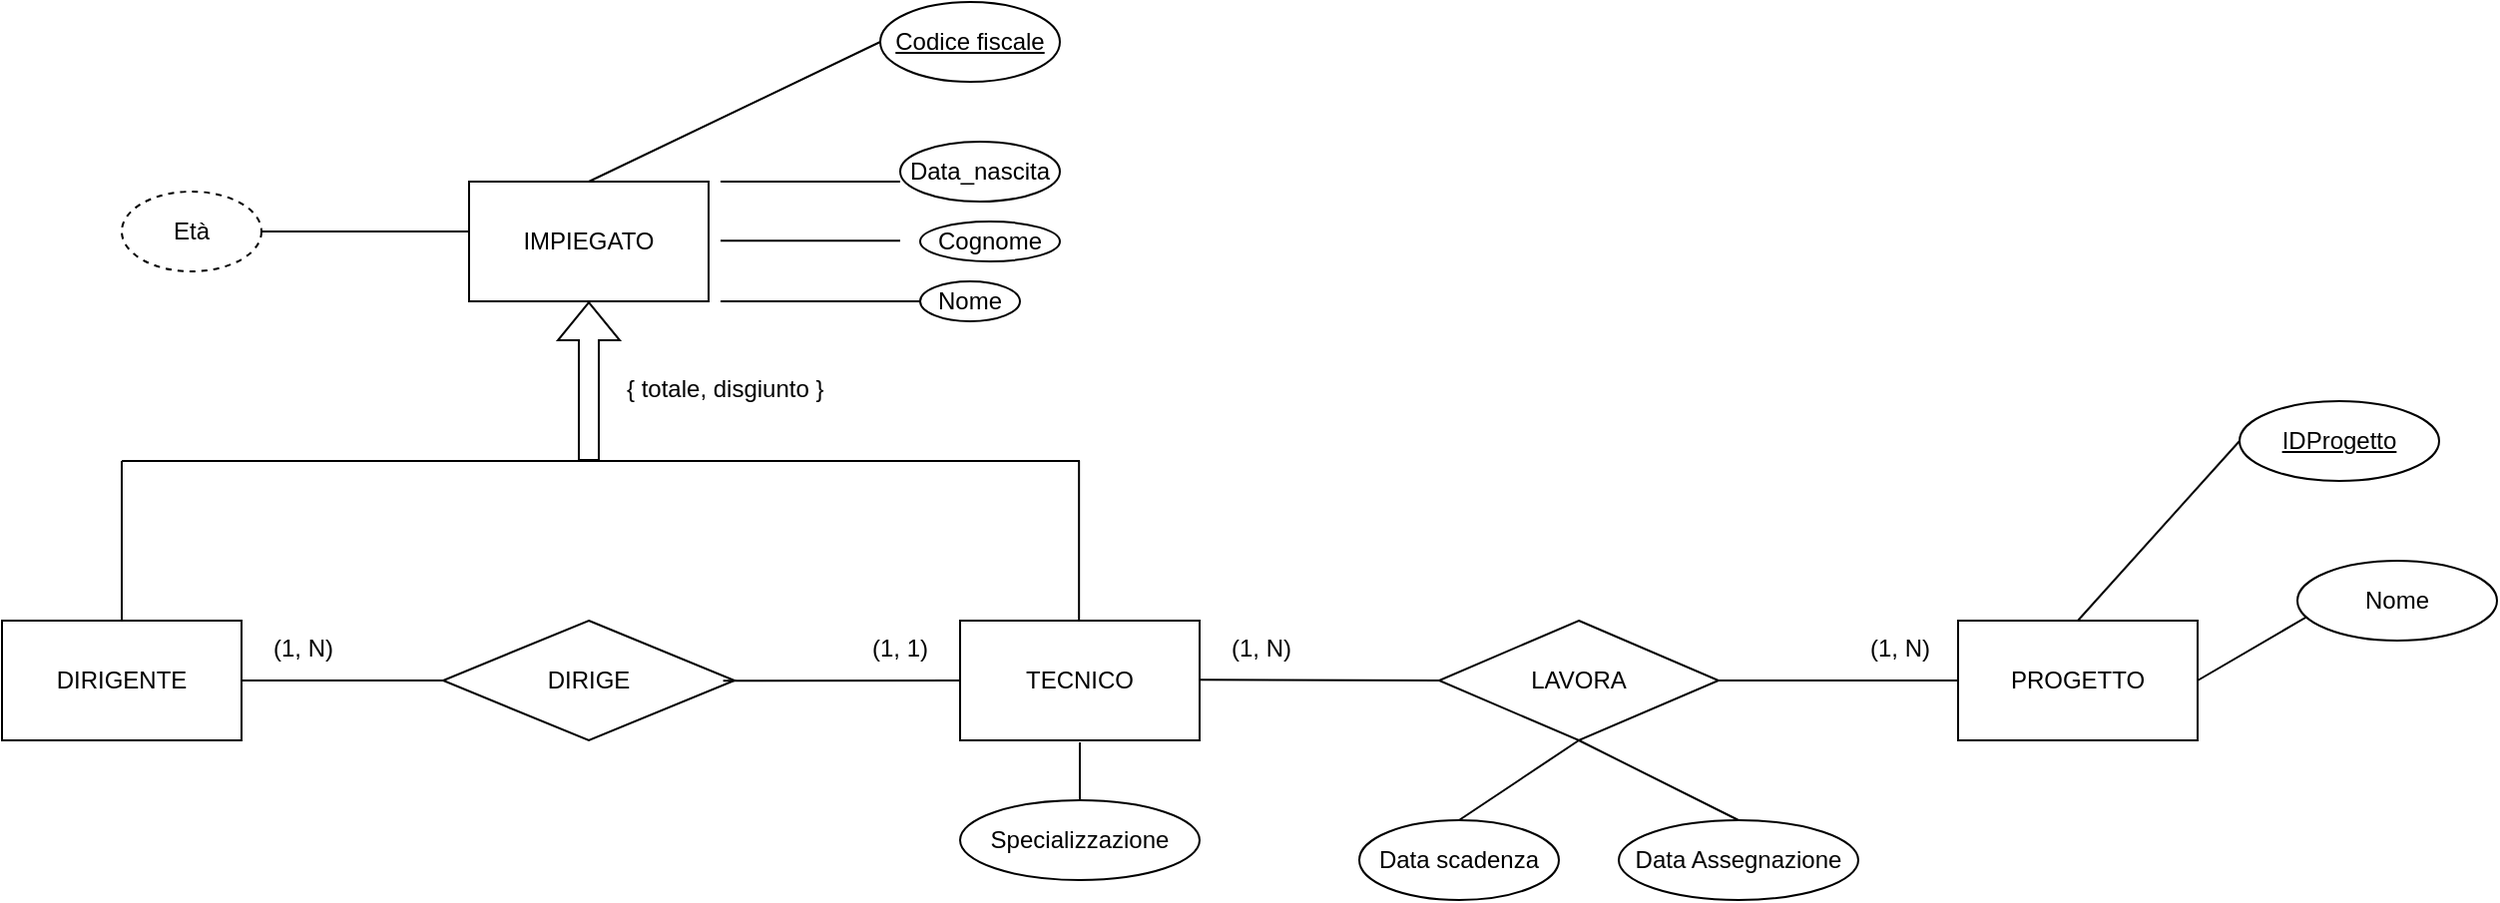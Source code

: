 <mxfile version="27.2.0">
  <diagram name="Pagina-1" id="6dlJUnSuyn3KOn1b6KCy">
    <mxGraphModel dx="883" dy="1566" grid="1" gridSize="10" guides="1" tooltips="1" connect="1" arrows="1" fold="1" page="1" pageScale="1" pageWidth="827" pageHeight="1169" math="0" shadow="0">
      <root>
        <mxCell id="0" />
        <mxCell id="1" parent="0" />
        <mxCell id="YtHbf_Gbpa3XFetXYe-O-2" value="DIRIGENTE" style="rounded=0;whiteSpace=wrap;html=1;" vertex="1" parent="1">
          <mxGeometry x="120" y="80" width="120" height="60" as="geometry" />
        </mxCell>
        <mxCell id="YtHbf_Gbpa3XFetXYe-O-3" value="PROGETTO" style="rounded=0;whiteSpace=wrap;html=1;" vertex="1" parent="1">
          <mxGeometry x="1100" y="80" width="120" height="60" as="geometry" />
        </mxCell>
        <mxCell id="YtHbf_Gbpa3XFetXYe-O-4" value="TECNICO" style="rounded=0;whiteSpace=wrap;html=1;" vertex="1" parent="1">
          <mxGeometry x="600" y="80" width="120" height="60" as="geometry" />
        </mxCell>
        <mxCell id="YtHbf_Gbpa3XFetXYe-O-5" value="IMPIEGATO" style="rounded=0;whiteSpace=wrap;html=1;" vertex="1" parent="1">
          <mxGeometry x="354" y="-140" width="120" height="60" as="geometry" />
        </mxCell>
        <mxCell id="YtHbf_Gbpa3XFetXYe-O-6" value="" style="endArrow=none;html=1;rounded=0;exitX=0.5;exitY=0;exitDx=0;exitDy=0;" edge="1" parent="1" source="YtHbf_Gbpa3XFetXYe-O-2">
          <mxGeometry width="50" height="50" relative="1" as="geometry">
            <mxPoint x="490" y="130" as="sourcePoint" />
            <mxPoint x="180" as="targetPoint" />
          </mxGeometry>
        </mxCell>
        <mxCell id="YtHbf_Gbpa3XFetXYe-O-7" value="" style="endArrow=none;html=1;rounded=0;exitX=0.5;exitY=0;exitDx=0;exitDy=0;" edge="1" parent="1">
          <mxGeometry width="50" height="50" relative="1" as="geometry">
            <mxPoint x="659.58" y="80" as="sourcePoint" />
            <mxPoint x="659.58" as="targetPoint" />
          </mxGeometry>
        </mxCell>
        <mxCell id="YtHbf_Gbpa3XFetXYe-O-9" value="" style="endArrow=none;html=1;rounded=0;" edge="1" parent="1">
          <mxGeometry width="50" height="50" relative="1" as="geometry">
            <mxPoint x="180" as="sourcePoint" />
            <mxPoint x="660" as="targetPoint" />
          </mxGeometry>
        </mxCell>
        <mxCell id="YtHbf_Gbpa3XFetXYe-O-10" value="" style="shape=flexArrow;endArrow=classic;html=1;rounded=0;entryX=0.5;entryY=1;entryDx=0;entryDy=0;" edge="1" parent="1" target="YtHbf_Gbpa3XFetXYe-O-5">
          <mxGeometry width="50" height="50" relative="1" as="geometry">
            <mxPoint x="414" as="sourcePoint" />
            <mxPoint x="540" y="80" as="targetPoint" />
          </mxGeometry>
        </mxCell>
        <mxCell id="YtHbf_Gbpa3XFetXYe-O-11" value="" style="endArrow=none;html=1;rounded=0;" edge="1" parent="1">
          <mxGeometry width="50" height="50" relative="1" as="geometry">
            <mxPoint x="480" y="-140" as="sourcePoint" />
            <mxPoint x="570" y="-140" as="targetPoint" />
          </mxGeometry>
        </mxCell>
        <mxCell id="YtHbf_Gbpa3XFetXYe-O-12" value="" style="endArrow=none;html=1;rounded=0;" edge="1" parent="1">
          <mxGeometry width="50" height="50" relative="1" as="geometry">
            <mxPoint x="480" y="-110.42" as="sourcePoint" />
            <mxPoint x="570" y="-110.42" as="targetPoint" />
          </mxGeometry>
        </mxCell>
        <mxCell id="YtHbf_Gbpa3XFetXYe-O-13" value="" style="endArrow=none;html=1;rounded=0;" edge="1" parent="1" target="YtHbf_Gbpa3XFetXYe-O-14">
          <mxGeometry width="50" height="50" relative="1" as="geometry">
            <mxPoint x="480" y="-80" as="sourcePoint" />
            <mxPoint x="570" y="-80" as="targetPoint" />
          </mxGeometry>
        </mxCell>
        <mxCell id="YtHbf_Gbpa3XFetXYe-O-14" value="Nome" style="ellipse;whiteSpace=wrap;html=1;" vertex="1" parent="1">
          <mxGeometry x="580" y="-90" width="50" height="20" as="geometry" />
        </mxCell>
        <mxCell id="YtHbf_Gbpa3XFetXYe-O-15" value="Cognome" style="ellipse;whiteSpace=wrap;html=1;" vertex="1" parent="1">
          <mxGeometry x="580" y="-120" width="70" height="20" as="geometry" />
        </mxCell>
        <mxCell id="YtHbf_Gbpa3XFetXYe-O-16" value="Data_nascita" style="ellipse;whiteSpace=wrap;html=1;" vertex="1" parent="1">
          <mxGeometry x="570" y="-160" width="80" height="30" as="geometry" />
        </mxCell>
        <mxCell id="YtHbf_Gbpa3XFetXYe-O-21" value="DIRIGE" style="shape=rhombus;perimeter=rhombusPerimeter;whiteSpace=wrap;html=1;align=center;" vertex="1" parent="1">
          <mxGeometry x="341" y="80" width="146" height="60" as="geometry" />
        </mxCell>
        <mxCell id="YtHbf_Gbpa3XFetXYe-O-22" value="" style="endArrow=none;html=1;rounded=0;exitX=1;exitY=0.5;exitDx=0;exitDy=0;entryX=0;entryY=0.5;entryDx=0;entryDy=0;" edge="1" parent="1" source="YtHbf_Gbpa3XFetXYe-O-2" target="YtHbf_Gbpa3XFetXYe-O-21">
          <mxGeometry relative="1" as="geometry">
            <mxPoint x="310" y="170" as="sourcePoint" />
            <mxPoint x="470" y="170" as="targetPoint" />
          </mxGeometry>
        </mxCell>
        <mxCell id="YtHbf_Gbpa3XFetXYe-O-23" value="" style="endArrow=none;html=1;rounded=0;exitX=0.961;exitY=0.503;exitDx=0;exitDy=0;entryX=0;entryY=0.5;entryDx=0;entryDy=0;exitPerimeter=0;" edge="1" parent="1" source="YtHbf_Gbpa3XFetXYe-O-21" target="YtHbf_Gbpa3XFetXYe-O-4">
          <mxGeometry relative="1" as="geometry">
            <mxPoint x="370" y="130" as="sourcePoint" />
            <mxPoint x="484" y="130" as="targetPoint" />
          </mxGeometry>
        </mxCell>
        <mxCell id="YtHbf_Gbpa3XFetXYe-O-28" value="LAVORA" style="shape=rhombus;perimeter=rhombusPerimeter;whiteSpace=wrap;html=1;align=center;" vertex="1" parent="1">
          <mxGeometry x="840" y="80" width="140" height="60" as="geometry" />
        </mxCell>
        <mxCell id="YtHbf_Gbpa3XFetXYe-O-29" value="" style="endArrow=none;html=1;rounded=0;" edge="1" parent="1">
          <mxGeometry relative="1" as="geometry">
            <mxPoint x="720" y="109.58" as="sourcePoint" />
            <mxPoint x="840" y="110" as="targetPoint" />
          </mxGeometry>
        </mxCell>
        <mxCell id="YtHbf_Gbpa3XFetXYe-O-30" value="" style="endArrow=none;html=1;rounded=0;exitX=1;exitY=0.5;exitDx=0;exitDy=0;entryX=0;entryY=0.5;entryDx=0;entryDy=0;" edge="1" parent="1" source="YtHbf_Gbpa3XFetXYe-O-28" target="YtHbf_Gbpa3XFetXYe-O-3">
          <mxGeometry relative="1" as="geometry">
            <mxPoint x="840" y="160" as="sourcePoint" />
            <mxPoint x="914" y="130" as="targetPoint" />
          </mxGeometry>
        </mxCell>
        <mxCell id="YtHbf_Gbpa3XFetXYe-O-34" value="" style="endArrow=none;html=1;rounded=0;exitX=1;exitY=0.5;exitDx=0;exitDy=0;entryX=0;entryY=0.5;entryDx=0;entryDy=0;" edge="1" parent="1" source="YtHbf_Gbpa3XFetXYe-O-3">
          <mxGeometry relative="1" as="geometry">
            <mxPoint x="1150" y="120" as="sourcePoint" />
            <mxPoint x="1280" y="75" as="targetPoint" />
          </mxGeometry>
        </mxCell>
        <mxCell id="YtHbf_Gbpa3XFetXYe-O-35" value="" style="endArrow=none;html=1;rounded=0;entryX=0.5;entryY=0;entryDx=0;entryDy=0;exitX=0.5;exitY=1;exitDx=0;exitDy=0;" edge="1" parent="1" source="YtHbf_Gbpa3XFetXYe-O-28" target="YtHbf_Gbpa3XFetXYe-O-51">
          <mxGeometry relative="1" as="geometry">
            <mxPoint x="827" y="160" as="sourcePoint" />
            <mxPoint x="887" y="190" as="targetPoint" />
          </mxGeometry>
        </mxCell>
        <mxCell id="YtHbf_Gbpa3XFetXYe-O-37" value="Codice fiscale" style="ellipse;whiteSpace=wrap;html=1;align=center;fontStyle=4;" vertex="1" parent="1">
          <mxGeometry x="560" y="-230" width="90" height="40" as="geometry" />
        </mxCell>
        <mxCell id="YtHbf_Gbpa3XFetXYe-O-38" value="" style="endArrow=none;html=1;rounded=0;exitX=0.5;exitY=0;exitDx=0;exitDy=0;entryX=0;entryY=0.5;entryDx=0;entryDy=0;" edge="1" parent="1" source="YtHbf_Gbpa3XFetXYe-O-5" target="YtHbf_Gbpa3XFetXYe-O-37">
          <mxGeometry relative="1" as="geometry">
            <mxPoint x="480" y="-20" as="sourcePoint" />
            <mxPoint x="640" y="-20" as="targetPoint" />
          </mxGeometry>
        </mxCell>
        <mxCell id="YtHbf_Gbpa3XFetXYe-O-39" value="(1, N)" style="text;strokeColor=none;fillColor=none;spacingLeft=4;spacingRight=4;overflow=hidden;rotatable=0;points=[[0,0.5],[1,0.5]];portConstraint=eastwest;fontSize=12;whiteSpace=wrap;html=1;" vertex="1" parent="1">
          <mxGeometry x="250" y="80" width="40" height="30" as="geometry" />
        </mxCell>
        <mxCell id="YtHbf_Gbpa3XFetXYe-O-40" value="(1, 1)" style="text;strokeColor=none;fillColor=none;spacingLeft=4;spacingRight=4;overflow=hidden;rotatable=0;points=[[0,0.5],[1,0.5]];portConstraint=eastwest;fontSize=12;whiteSpace=wrap;html=1;" vertex="1" parent="1">
          <mxGeometry x="550" y="80" width="40" height="30" as="geometry" />
        </mxCell>
        <mxCell id="YtHbf_Gbpa3XFetXYe-O-41" value="(1, N)" style="text;strokeColor=none;fillColor=none;spacingLeft=4;spacingRight=4;overflow=hidden;rotatable=0;points=[[0,0.5],[1,0.5]];portConstraint=eastwest;fontSize=12;whiteSpace=wrap;html=1;" vertex="1" parent="1">
          <mxGeometry x="730" y="80" width="40" height="30" as="geometry" />
        </mxCell>
        <mxCell id="YtHbf_Gbpa3XFetXYe-O-42" value="(1, N)" style="text;strokeColor=none;fillColor=none;spacingLeft=4;spacingRight=4;overflow=hidden;rotatable=0;points=[[0,0.5],[1,0.5]];portConstraint=eastwest;fontSize=12;whiteSpace=wrap;html=1;" vertex="1" parent="1">
          <mxGeometry x="1050" y="80" width="40" height="30" as="geometry" />
        </mxCell>
        <mxCell id="YtHbf_Gbpa3XFetXYe-O-46" value="{ totale, disgiunto }" style="text;strokeColor=none;fillColor=none;spacingLeft=4;spacingRight=4;overflow=hidden;rotatable=0;points=[[0,0.5],[1,0.5]];portConstraint=eastwest;fontSize=12;whiteSpace=wrap;html=1;" vertex="1" parent="1">
          <mxGeometry x="427" y="-50" width="123" height="30" as="geometry" />
        </mxCell>
        <mxCell id="YtHbf_Gbpa3XFetXYe-O-50" value="Nome" style="ellipse;whiteSpace=wrap;html=1;align=center;" vertex="1" parent="1">
          <mxGeometry x="1270" y="50" width="100" height="40" as="geometry" />
        </mxCell>
        <mxCell id="YtHbf_Gbpa3XFetXYe-O-51" value="Data scadenza" style="ellipse;whiteSpace=wrap;html=1;align=center;" vertex="1" parent="1">
          <mxGeometry x="800" y="180" width="100" height="40" as="geometry" />
        </mxCell>
        <mxCell id="YtHbf_Gbpa3XFetXYe-O-52" value="IDProgetto" style="ellipse;whiteSpace=wrap;html=1;align=center;fontStyle=4;" vertex="1" parent="1">
          <mxGeometry x="1241" y="-30" width="100" height="40" as="geometry" />
        </mxCell>
        <mxCell id="YtHbf_Gbpa3XFetXYe-O-53" value="" style="endArrow=none;html=1;rounded=0;exitX=0.5;exitY=0;exitDx=0;exitDy=0;entryX=0;entryY=0.5;entryDx=0;entryDy=0;" edge="1" parent="1" source="YtHbf_Gbpa3XFetXYe-O-3" target="YtHbf_Gbpa3XFetXYe-O-52">
          <mxGeometry relative="1" as="geometry">
            <mxPoint x="1080" y="60" as="sourcePoint" />
            <mxPoint x="1240" y="60" as="targetPoint" />
          </mxGeometry>
        </mxCell>
        <mxCell id="YtHbf_Gbpa3XFetXYe-O-58" value="Età" style="ellipse;whiteSpace=wrap;html=1;align=center;dashed=1;" vertex="1" parent="1">
          <mxGeometry x="180" y="-135" width="70" height="40" as="geometry" />
        </mxCell>
        <mxCell id="YtHbf_Gbpa3XFetXYe-O-59" value="" style="line;strokeWidth=1;rotatable=0;dashed=0;labelPosition=right;align=left;verticalAlign=middle;spacingTop=0;spacingLeft=6;points=[];portConstraint=eastwest;" vertex="1" parent="1">
          <mxGeometry x="250" y="-120" width="104" height="10" as="geometry" />
        </mxCell>
        <mxCell id="YtHbf_Gbpa3XFetXYe-O-61" value="Specializzazione" style="ellipse;whiteSpace=wrap;html=1;align=center;" vertex="1" parent="1">
          <mxGeometry x="600" y="170" width="120" height="40" as="geometry" />
        </mxCell>
        <mxCell id="YtHbf_Gbpa3XFetXYe-O-63" value="" style="endArrow=none;html=1;rounded=0;exitX=0.5;exitY=0;exitDx=0;exitDy=0;" edge="1" parent="1" source="YtHbf_Gbpa3XFetXYe-O-61">
          <mxGeometry relative="1" as="geometry">
            <mxPoint x="480" y="90" as="sourcePoint" />
            <mxPoint x="660" y="141" as="targetPoint" />
          </mxGeometry>
        </mxCell>
        <mxCell id="YtHbf_Gbpa3XFetXYe-O-65" value="Data Assegnazione" style="ellipse;whiteSpace=wrap;html=1;align=center;" vertex="1" parent="1">
          <mxGeometry x="930" y="180" width="120" height="40" as="geometry" />
        </mxCell>
        <mxCell id="YtHbf_Gbpa3XFetXYe-O-66" value="" style="endArrow=none;html=1;rounded=0;entryX=0.5;entryY=0;entryDx=0;entryDy=0;exitX=0.5;exitY=1;exitDx=0;exitDy=0;" edge="1" parent="1" source="YtHbf_Gbpa3XFetXYe-O-28" target="YtHbf_Gbpa3XFetXYe-O-65">
          <mxGeometry relative="1" as="geometry">
            <mxPoint x="930" y="170" as="sourcePoint" />
            <mxPoint x="870" y="210" as="targetPoint" />
          </mxGeometry>
        </mxCell>
      </root>
    </mxGraphModel>
  </diagram>
</mxfile>
